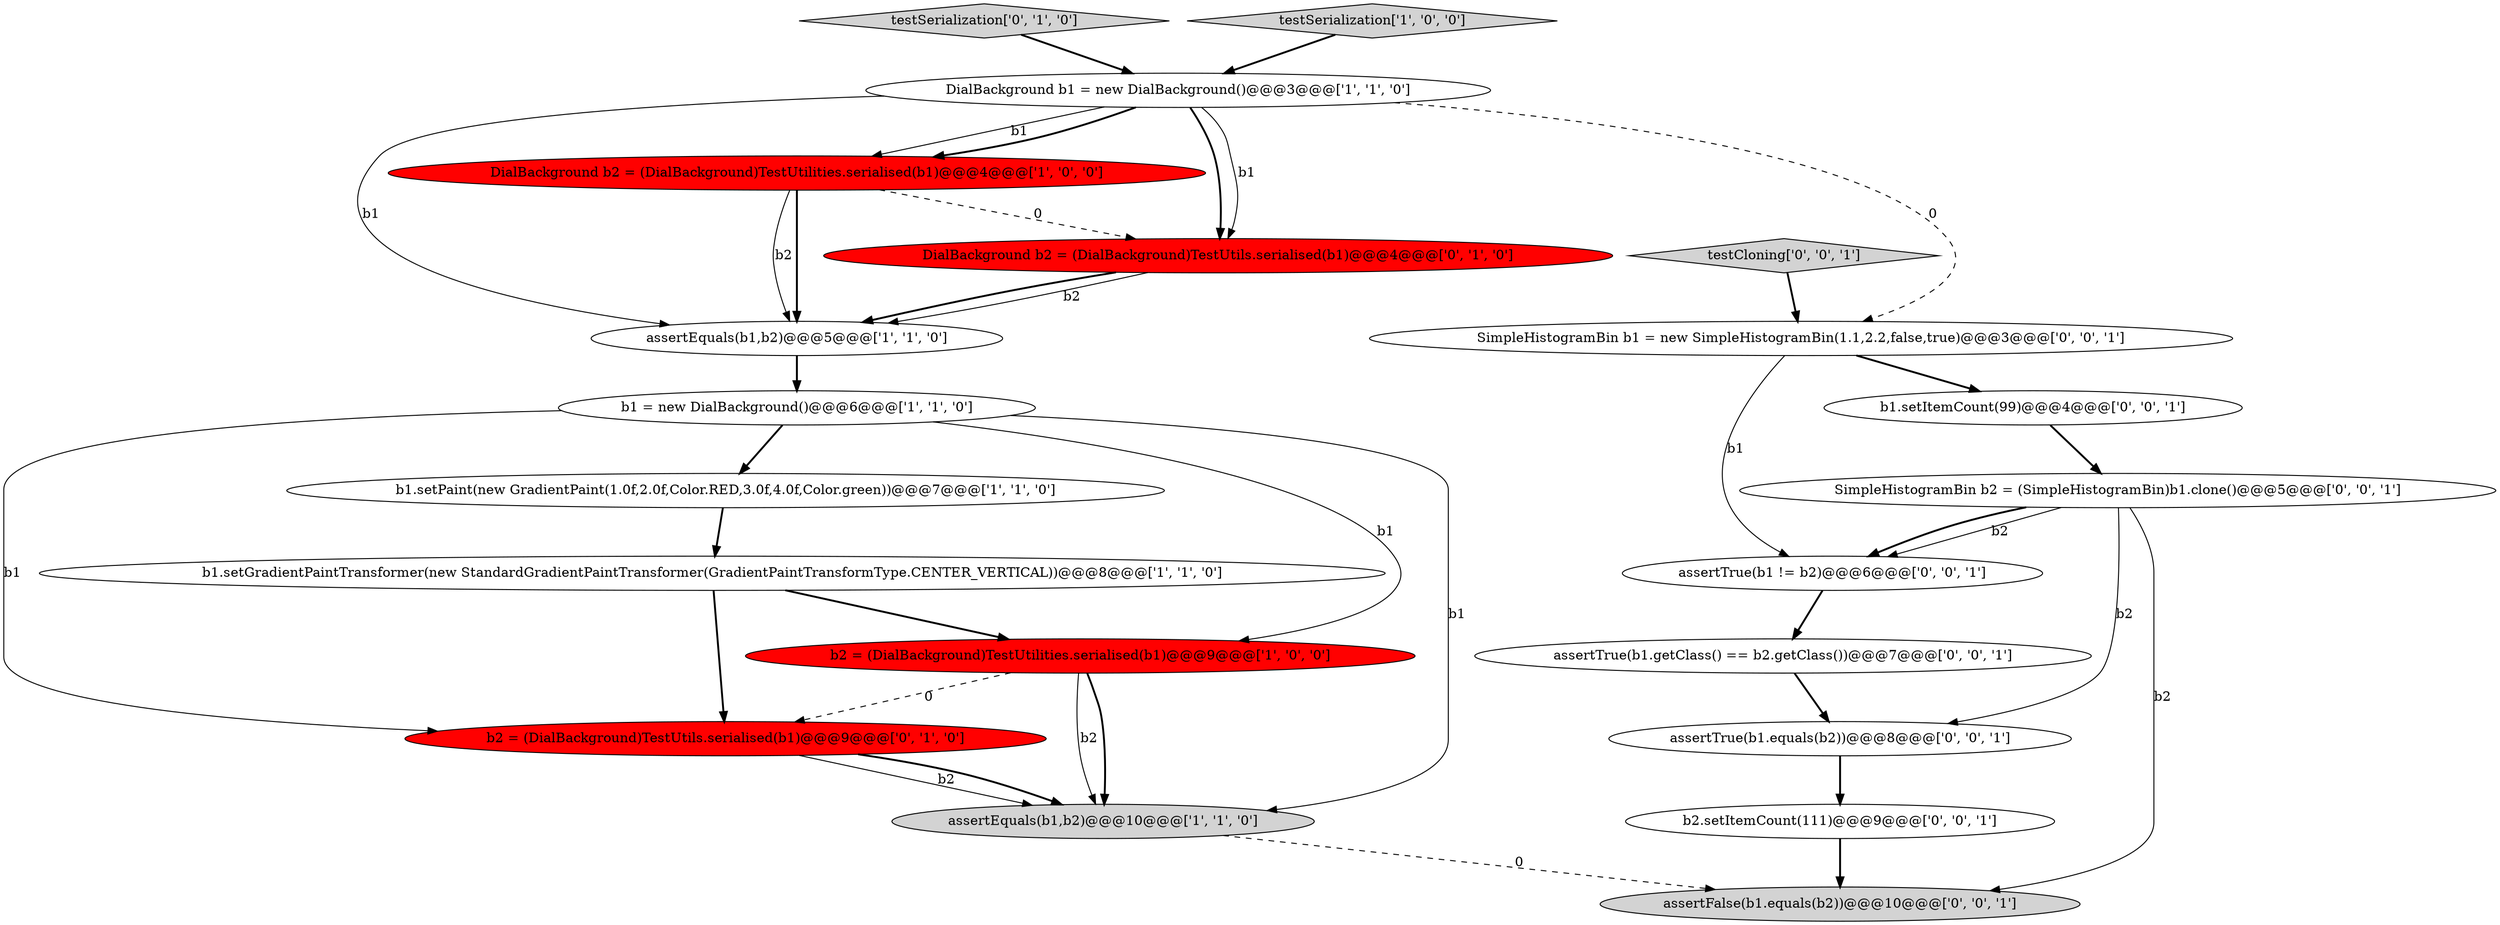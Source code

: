 digraph {
11 [style = filled, label = "testSerialization['0', '1', '0']", fillcolor = lightgray, shape = diamond image = "AAA0AAABBB2BBB"];
2 [style = filled, label = "assertEquals(b1,b2)@@@10@@@['1', '1', '0']", fillcolor = lightgray, shape = ellipse image = "AAA0AAABBB1BBB"];
3 [style = filled, label = "b1.setPaint(new GradientPaint(1.0f,2.0f,Color.RED,3.0f,4.0f,Color.green))@@@7@@@['1', '1', '0']", fillcolor = white, shape = ellipse image = "AAA0AAABBB1BBB"];
10 [style = filled, label = "b2 = (DialBackground)TestUtils.serialised(b1)@@@9@@@['0', '1', '0']", fillcolor = red, shape = ellipse image = "AAA1AAABBB2BBB"];
12 [style = filled, label = "assertTrue(b1.getClass() == b2.getClass())@@@7@@@['0', '0', '1']", fillcolor = white, shape = ellipse image = "AAA0AAABBB3BBB"];
16 [style = filled, label = "b2.setItemCount(111)@@@9@@@['0', '0', '1']", fillcolor = white, shape = ellipse image = "AAA0AAABBB3BBB"];
8 [style = filled, label = "assertEquals(b1,b2)@@@5@@@['1', '1', '0']", fillcolor = white, shape = ellipse image = "AAA0AAABBB1BBB"];
14 [style = filled, label = "assertTrue(b1 != b2)@@@6@@@['0', '0', '1']", fillcolor = white, shape = ellipse image = "AAA0AAABBB3BBB"];
13 [style = filled, label = "testCloning['0', '0', '1']", fillcolor = lightgray, shape = diamond image = "AAA0AAABBB3BBB"];
17 [style = filled, label = "assertFalse(b1.equals(b2))@@@10@@@['0', '0', '1']", fillcolor = lightgray, shape = ellipse image = "AAA0AAABBB3BBB"];
6 [style = filled, label = "DialBackground b2 = (DialBackground)TestUtilities.serialised(b1)@@@4@@@['1', '0', '0']", fillcolor = red, shape = ellipse image = "AAA1AAABBB1BBB"];
9 [style = filled, label = "DialBackground b2 = (DialBackground)TestUtils.serialised(b1)@@@4@@@['0', '1', '0']", fillcolor = red, shape = ellipse image = "AAA1AAABBB2BBB"];
15 [style = filled, label = "SimpleHistogramBin b1 = new SimpleHistogramBin(1.1,2.2,false,true)@@@3@@@['0', '0', '1']", fillcolor = white, shape = ellipse image = "AAA0AAABBB3BBB"];
18 [style = filled, label = "assertTrue(b1.equals(b2))@@@8@@@['0', '0', '1']", fillcolor = white, shape = ellipse image = "AAA0AAABBB3BBB"];
7 [style = filled, label = "DialBackground b1 = new DialBackground()@@@3@@@['1', '1', '0']", fillcolor = white, shape = ellipse image = "AAA0AAABBB1BBB"];
5 [style = filled, label = "b1.setGradientPaintTransformer(new StandardGradientPaintTransformer(GradientPaintTransformType.CENTER_VERTICAL))@@@8@@@['1', '1', '0']", fillcolor = white, shape = ellipse image = "AAA0AAABBB1BBB"];
19 [style = filled, label = "b1.setItemCount(99)@@@4@@@['0', '0', '1']", fillcolor = white, shape = ellipse image = "AAA0AAABBB3BBB"];
20 [style = filled, label = "SimpleHistogramBin b2 = (SimpleHistogramBin)b1.clone()@@@5@@@['0', '0', '1']", fillcolor = white, shape = ellipse image = "AAA0AAABBB3BBB"];
4 [style = filled, label = "testSerialization['1', '0', '0']", fillcolor = lightgray, shape = diamond image = "AAA0AAABBB1BBB"];
1 [style = filled, label = "b1 = new DialBackground()@@@6@@@['1', '1', '0']", fillcolor = white, shape = ellipse image = "AAA0AAABBB1BBB"];
0 [style = filled, label = "b2 = (DialBackground)TestUtilities.serialised(b1)@@@9@@@['1', '0', '0']", fillcolor = red, shape = ellipse image = "AAA1AAABBB1BBB"];
5->10 [style = bold, label=""];
15->14 [style = solid, label="b1"];
20->14 [style = solid, label="b2"];
20->17 [style = solid, label="b2"];
19->20 [style = bold, label=""];
0->2 [style = bold, label=""];
6->9 [style = dashed, label="0"];
1->3 [style = bold, label=""];
10->2 [style = solid, label="b2"];
20->14 [style = bold, label=""];
1->0 [style = solid, label="b1"];
7->6 [style = solid, label="b1"];
16->17 [style = bold, label=""];
15->19 [style = bold, label=""];
9->8 [style = bold, label=""];
9->8 [style = solid, label="b2"];
2->17 [style = dashed, label="0"];
4->7 [style = bold, label=""];
0->10 [style = dashed, label="0"];
20->18 [style = solid, label="b2"];
7->9 [style = bold, label=""];
8->1 [style = bold, label=""];
7->8 [style = solid, label="b1"];
3->5 [style = bold, label=""];
1->10 [style = solid, label="b1"];
7->9 [style = solid, label="b1"];
5->0 [style = bold, label=""];
14->12 [style = bold, label=""];
6->8 [style = bold, label=""];
7->6 [style = bold, label=""];
12->18 [style = bold, label=""];
7->15 [style = dashed, label="0"];
10->2 [style = bold, label=""];
13->15 [style = bold, label=""];
0->2 [style = solid, label="b2"];
11->7 [style = bold, label=""];
6->8 [style = solid, label="b2"];
1->2 [style = solid, label="b1"];
18->16 [style = bold, label=""];
}
